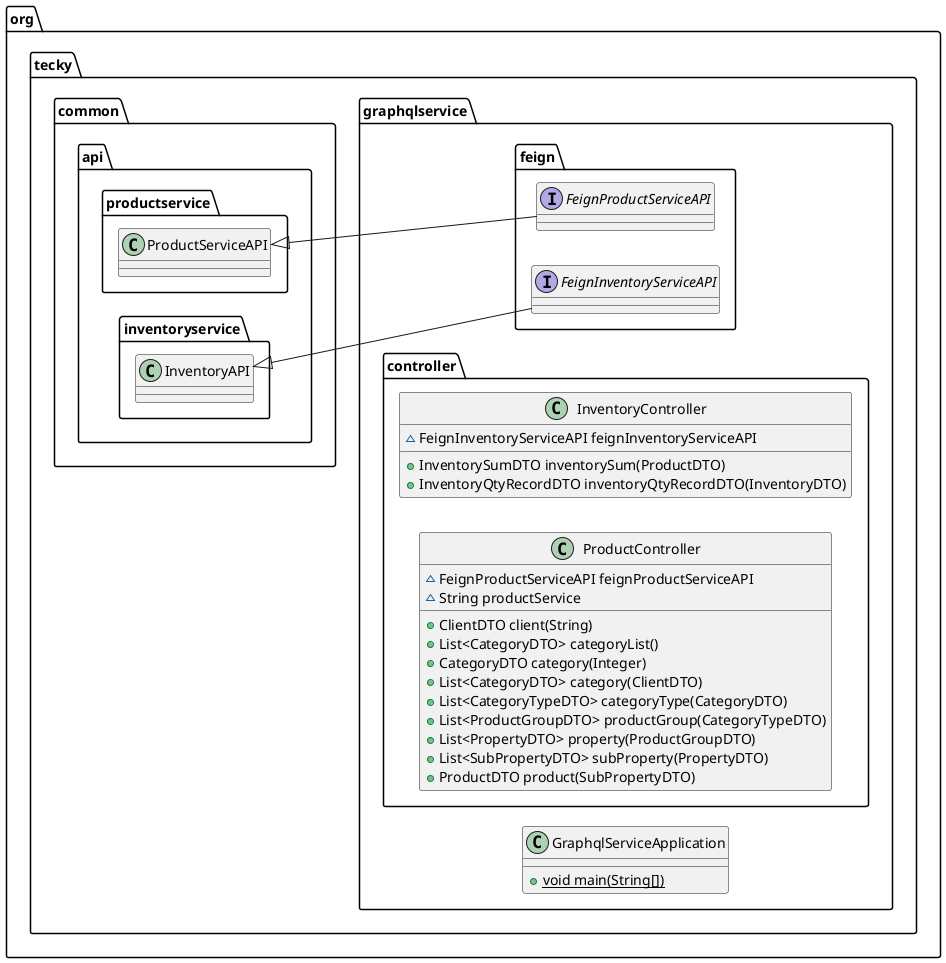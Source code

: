 @startuml
left to right direction

interface org.tecky.graphqlservice.feign.FeignProductServiceAPI {
}
class org.tecky.graphqlservice.controller.InventoryController {
~ FeignInventoryServiceAPI feignInventoryServiceAPI
+ InventorySumDTO inventorySum(ProductDTO)
+ InventoryQtyRecordDTO inventoryQtyRecordDTO(InventoryDTO)
}
interface org.tecky.graphqlservice.feign.FeignInventoryServiceAPI {
}
class org.tecky.graphqlservice.controller.ProductController {
~ FeignProductServiceAPI feignProductServiceAPI
~ String productService
+ ClientDTO client(String)
+ List<CategoryDTO> categoryList()
+ CategoryDTO category(Integer)
+ List<CategoryDTO> category(ClientDTO)
+ List<CategoryTypeDTO> categoryType(CategoryDTO)
+ List<ProductGroupDTO> productGroup(CategoryTypeDTO)
+ List<PropertyDTO> property(ProductGroupDTO)
+ List<SubPropertyDTO> subProperty(PropertyDTO)
+ ProductDTO product(SubPropertyDTO)
}
class org.tecky.graphqlservice.GraphqlServiceApplication {
+ {static} void main(String[])
}

org.tecky.common.api.productservice.ProductServiceAPI <|-- org.tecky.graphqlservice.feign.FeignProductServiceAPI
org.tecky.common.api.inventoryservice.InventoryAPI <|-- org.tecky.graphqlservice.feign.FeignInventoryServiceAPI
@enduml
